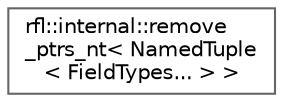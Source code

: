 digraph "类继承关系图"
{
 // LATEX_PDF_SIZE
  bgcolor="transparent";
  edge [fontname=Helvetica,fontsize=10,labelfontname=Helvetica,labelfontsize=10];
  node [fontname=Helvetica,fontsize=10,shape=box,height=0.2,width=0.4];
  rankdir="LR";
  Node0 [id="Node000000",label="rfl::internal::remove\l_ptrs_nt\< NamedTuple\l\< FieldTypes... \> \>",height=0.2,width=0.4,color="grey40", fillcolor="white", style="filled",URL="$structrfl_1_1internal_1_1remove__ptrs__nt_3_01_named_tuple_3_01_field_types_8_8_8_01_4_01_4.html",tooltip=" "];
}
